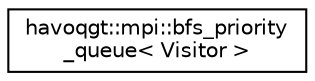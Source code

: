 digraph "Graphical Class Hierarchy"
{
  edge [fontname="Helvetica",fontsize="10",labelfontname="Helvetica",labelfontsize="10"];
  node [fontname="Helvetica",fontsize="10",shape=record];
  rankdir="LR";
  Node1 [label="havoqgt::mpi::bfs_priority\l_queue\< Visitor \>",height=0.2,width=0.4,color="black", fillcolor="white", style="filled",URL="$classhavoqgt_1_1mpi_1_1bfs__priority__queue.html"];
}
